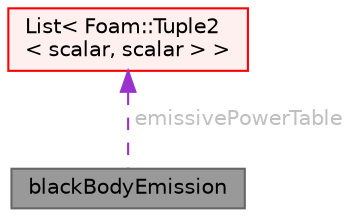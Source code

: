digraph "blackBodyEmission"
{
 // LATEX_PDF_SIZE
  bgcolor="transparent";
  edge [fontname=Helvetica,fontsize=10,labelfontname=Helvetica,labelfontsize=10];
  node [fontname=Helvetica,fontsize=10,shape=box,height=0.2,width=0.4];
  Node1 [id="Node000001",label="blackBodyEmission",height=0.2,width=0.4,color="gray40", fillcolor="grey60", style="filled", fontcolor="black",tooltip="Class black body emission."];
  Node2 -> Node1 [id="edge1_Node000001_Node000002",dir="back",color="darkorchid3",style="dashed",tooltip=" ",label=" emissivePowerTable",fontcolor="grey" ];
  Node2 [id="Node000002",label="List\< Foam::Tuple2\l\< scalar, scalar \> \>",height=0.2,width=0.4,color="red", fillcolor="#FFF0F0", style="filled",URL="$classFoam_1_1List.html",tooltip=" "];
}
